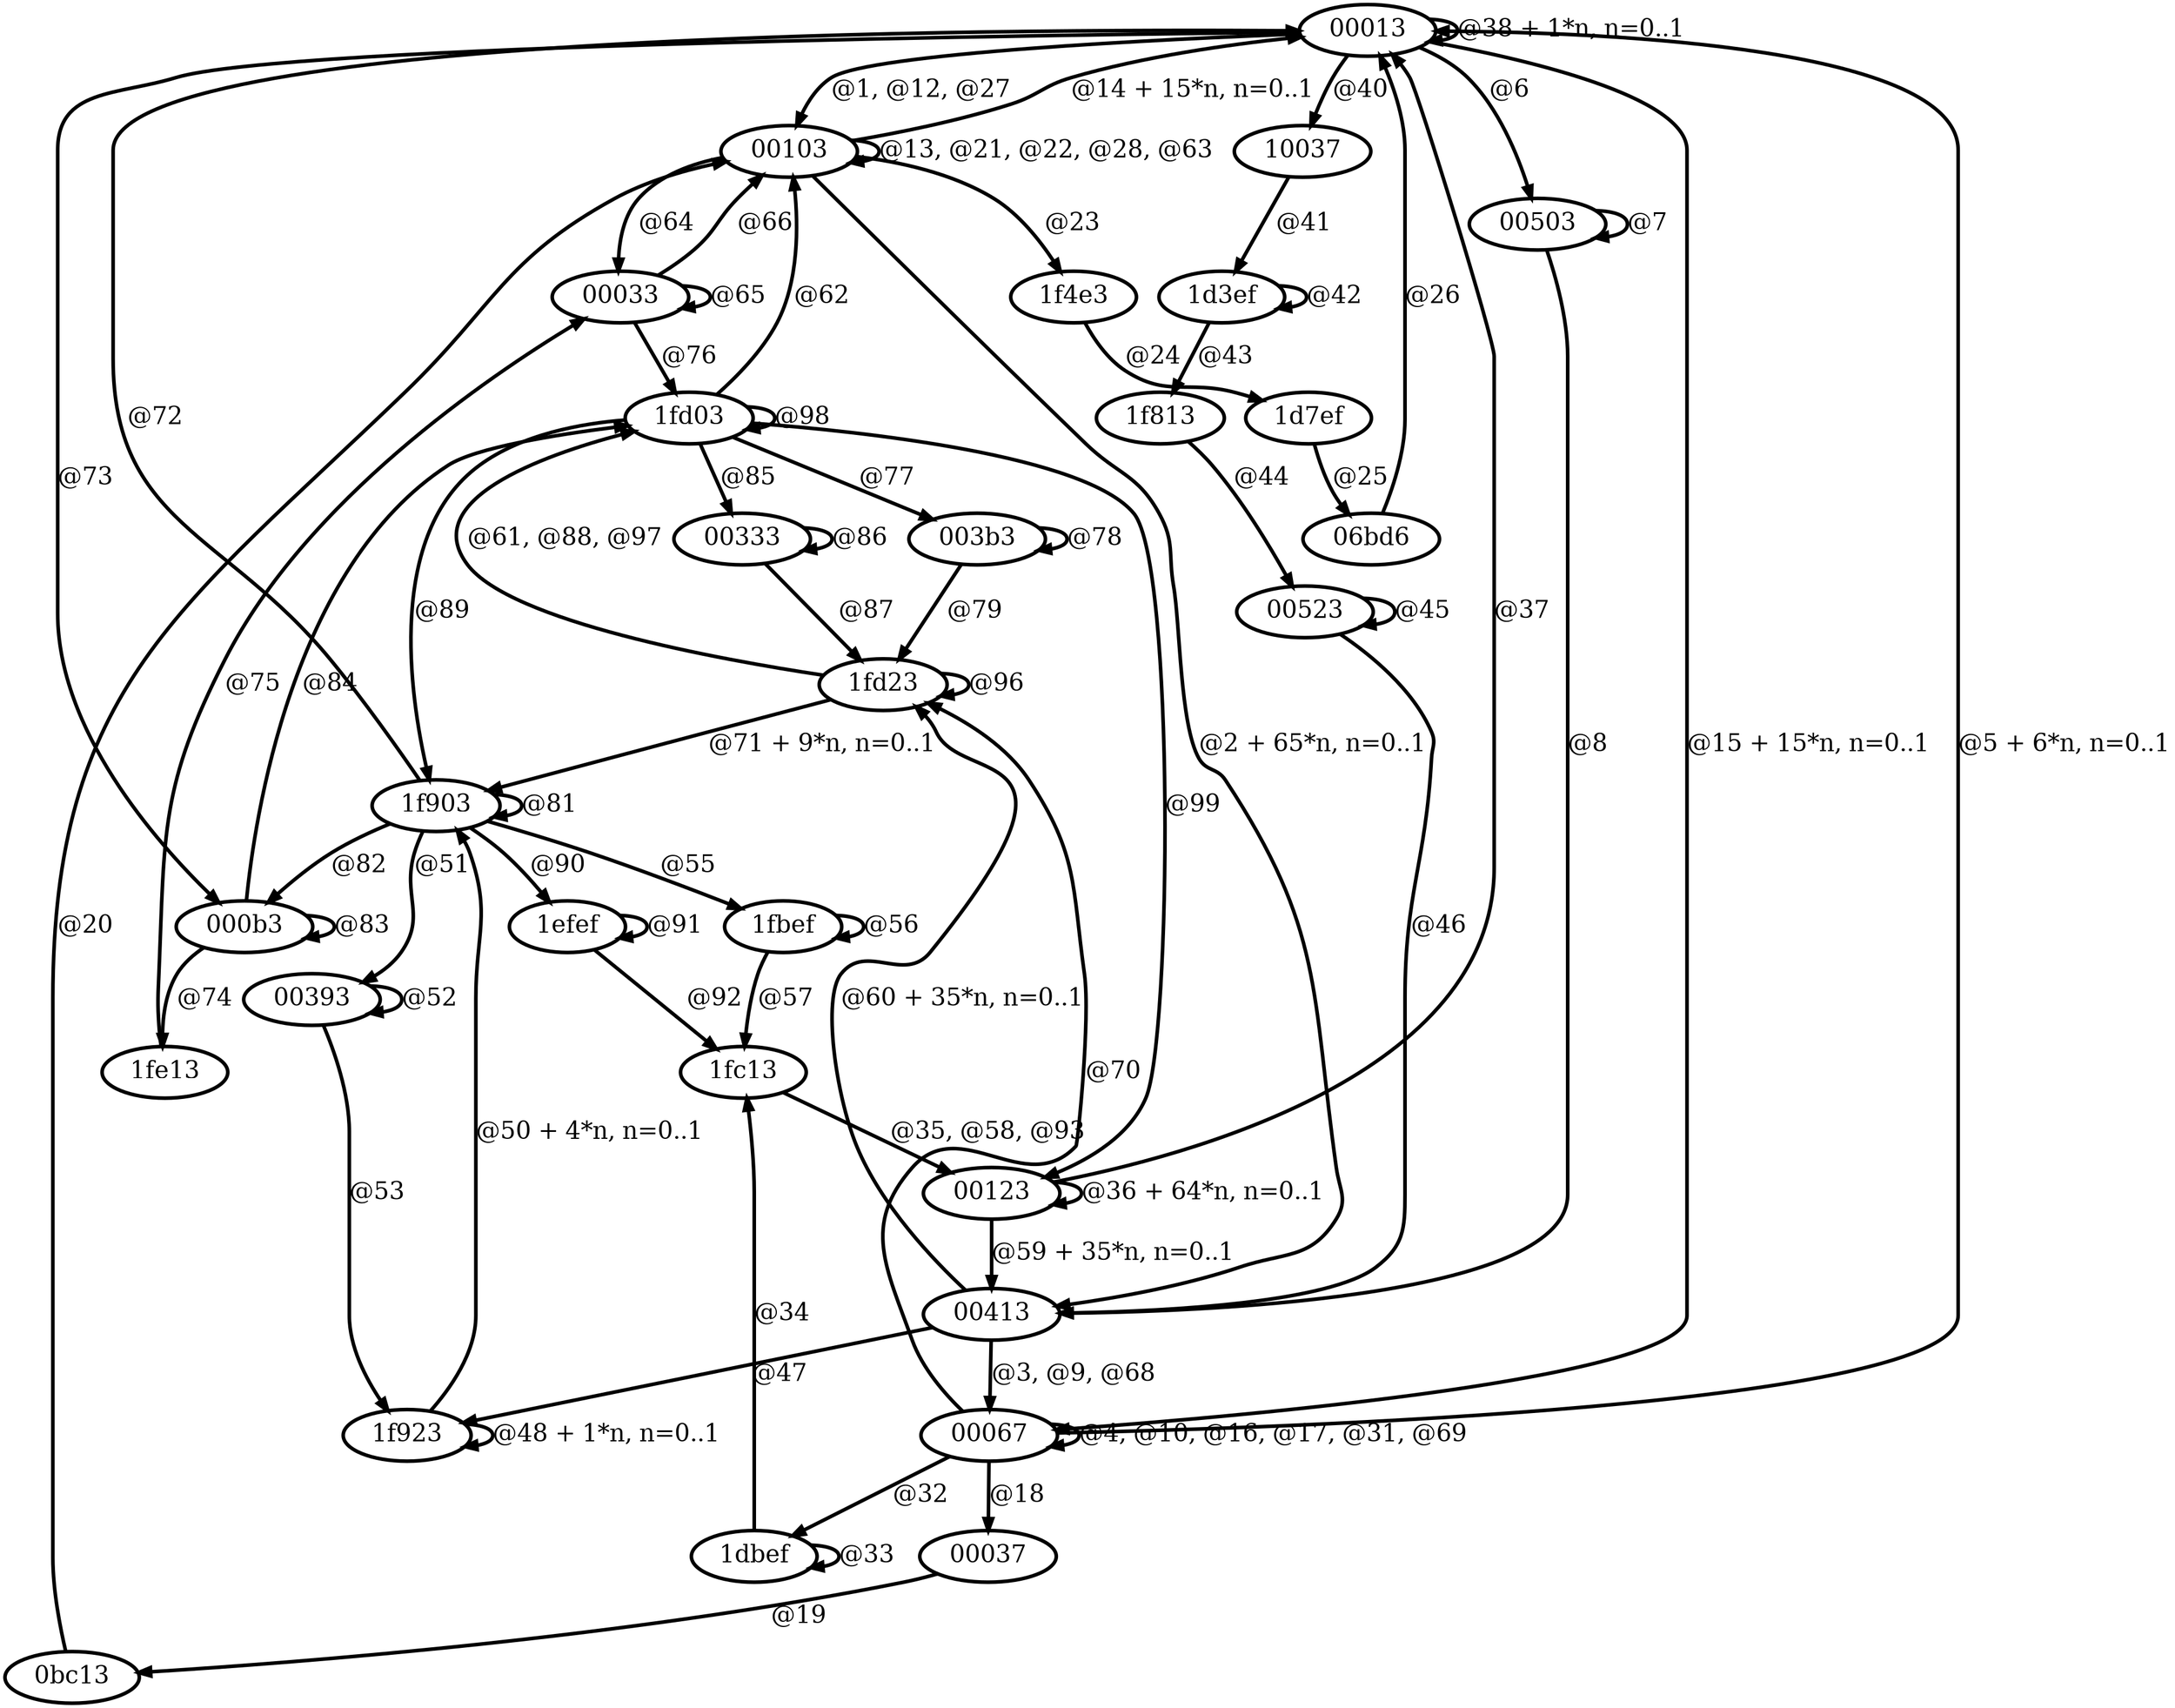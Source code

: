 digraph G {
        node [style=rounded, penwidth=3, fontsize=20, shape=oval];
        "00013" -> "00103" [label="@1, @12, @27", color=black,arrowsize=1,style=bold,penwidth=3,fontsize=20];
"00103" -> "00413" [label="@2 + 65*n, n=0..1", color=black,arrowsize=1,style=bold,penwidth=3,fontsize=20];
"00413" -> "00067" [label="@3, @9, @68", color=black,arrowsize=1,style=bold,penwidth=3,fontsize=20];
"00067" -> "00067" [label="@4, @10, @16, @17, @31, @69", color=black,arrowsize=1,style=bold,penwidth=3,fontsize=20];
"00067" -> "00013" [label="@5 + 6*n, n=0..1", color=black,arrowsize=1,style=bold,penwidth=3,fontsize=20];
"00013" -> "00503" [label="@6", color=black,arrowsize=1,style=bold,penwidth=3,fontsize=20];
"00503" -> "00503" [label="@7", color=black,arrowsize=1,style=bold,penwidth=3,fontsize=20];
"00503" -> "00413" [label="@8", color=black,arrowsize=1,style=bold,penwidth=3,fontsize=20];
"00103" -> "00103" [label="@13, @21, @22, @28, @63", color=black,arrowsize=1,style=bold,penwidth=3,fontsize=20];
"00103" -> "00013" [label="@14 + 15*n, n=0..1", color=black,arrowsize=1,style=bold,penwidth=3,fontsize=20];
"00013" -> "00067" [label="@15 + 15*n, n=0..1", color=black,arrowsize=1,style=bold,penwidth=3,fontsize=20];
"00067" -> "00037" [label="@18", color=black,arrowsize=1,style=bold,penwidth=3,fontsize=20];
"00037" -> "0bc13" [label="@19", color=black,arrowsize=1,style=bold,penwidth=3,fontsize=20];
"0bc13" -> "00103" [label="@20", color=black,arrowsize=1,style=bold,penwidth=3,fontsize=20];
"00103" -> "1f4e3" [label="@23", color=black,arrowsize=1,style=bold,penwidth=3,fontsize=20];
"1f4e3" -> "1d7ef" [label="@24", color=black,arrowsize=1,style=bold,penwidth=3,fontsize=20];
"1d7ef" -> "06bd6" [label="@25", color=black,arrowsize=1,style=bold,penwidth=3,fontsize=20];
"06bd6" -> "00013" [label="@26", color=black,arrowsize=1,style=bold,penwidth=3,fontsize=20];
"00067" -> "1dbef" [label="@32", color=black,arrowsize=1,style=bold,penwidth=3,fontsize=20];
"1dbef" -> "1dbef" [label="@33", color=black,arrowsize=1,style=bold,penwidth=3,fontsize=20];
"1dbef" -> "1fc13" [label="@34", color=black,arrowsize=1,style=bold,penwidth=3,fontsize=20];
"1fc13" -> "00123" [label="@35, @58, @93", color=black,arrowsize=1,style=bold,penwidth=3,fontsize=20];
"00123" -> "00123" [label="@36 + 64*n, n=0..1", color=black,arrowsize=1,style=bold,penwidth=3,fontsize=20];
"00123" -> "00013" [label="@37", color=black,arrowsize=1,style=bold,penwidth=3,fontsize=20];
"00013" -> "00013" [label="@38 + 1*n, n=0..1", color=black,arrowsize=1,style=bold,penwidth=3,fontsize=20];
"00013" -> "10037" [label="@40", color=black,arrowsize=1,style=bold,penwidth=3,fontsize=20];
"10037" -> "1d3ef" [label="@41", color=black,arrowsize=1,style=bold,penwidth=3,fontsize=20];
"1d3ef" -> "1d3ef" [label="@42", color=black,arrowsize=1,style=bold,penwidth=3,fontsize=20];
"1d3ef" -> "1f813" [label="@43", color=black,arrowsize=1,style=bold,penwidth=3,fontsize=20];
"1f813" -> "00523" [label="@44", color=black,arrowsize=1,style=bold,penwidth=3,fontsize=20];
"00523" -> "00523" [label="@45", color=black,arrowsize=1,style=bold,penwidth=3,fontsize=20];
"00523" -> "00413" [label="@46", color=black,arrowsize=1,style=bold,penwidth=3,fontsize=20];
"00413" -> "1f923" [label="@47", color=black,arrowsize=1,style=bold,penwidth=3,fontsize=20];
"1f923" -> "1f923" [label="@48 + 1*n, n=0..1", color=black,arrowsize=1,style=bold,penwidth=3,fontsize=20];
"1f923" -> "1f903" [label="@50 + 4*n, n=0..1", color=black,arrowsize=1,style=bold,penwidth=3,fontsize=20];
"1f903" -> "00393" [label="@51", color=black,arrowsize=1,style=bold,penwidth=3,fontsize=20];
"00393" -> "00393" [label="@52", color=black,arrowsize=1,style=bold,penwidth=3,fontsize=20];
"00393" -> "1f923" [label="@53", color=black,arrowsize=1,style=bold,penwidth=3,fontsize=20];
"1f903" -> "1fbef" [label="@55", color=black,arrowsize=1,style=bold,penwidth=3,fontsize=20];
"1fbef" -> "1fbef" [label="@56", color=black,arrowsize=1,style=bold,penwidth=3,fontsize=20];
"1fbef" -> "1fc13" [label="@57", color=black,arrowsize=1,style=bold,penwidth=3,fontsize=20];
"00123" -> "00413" [label="@59 + 35*n, n=0..1", color=black,arrowsize=1,style=bold,penwidth=3,fontsize=20];
"00413" -> "1fd23" [label="@60 + 35*n, n=0..1", color=black,arrowsize=1,style=bold,penwidth=3,fontsize=20];
"1fd23" -> "1fd03" [label="@61, @88, @97", color=black,arrowsize=1,style=bold,penwidth=3,fontsize=20];
"1fd03" -> "00103" [label="@62", color=black,arrowsize=1,style=bold,penwidth=3,fontsize=20];
"00103" -> "00033" [label="@64", color=black,arrowsize=1,style=bold,penwidth=3,fontsize=20];
"00033" -> "00033" [label="@65", color=black,arrowsize=1,style=bold,penwidth=3,fontsize=20];
"00033" -> "00103" [label="@66", color=black,arrowsize=1,style=bold,penwidth=3,fontsize=20];
"00067" -> "1fd23" [label="@70", color=black,arrowsize=1,style=bold,penwidth=3,fontsize=20];
"1fd23" -> "1f903" [label="@71 + 9*n, n=0..1", color=black,arrowsize=1,style=bold,penwidth=3,fontsize=20];
"1f903" -> "00013" [label="@72", color=black,arrowsize=1,style=bold,penwidth=3,fontsize=20];
"00013" -> "000b3" [label="@73", color=black,arrowsize=1,style=bold,penwidth=3,fontsize=20];
"000b3" -> "1fe13" [label="@74", color=black,arrowsize=1,style=bold,penwidth=3,fontsize=20];
"1fe13" -> "00033" [label="@75", color=black,arrowsize=1,style=bold,penwidth=3,fontsize=20];
"00033" -> "1fd03" [label="@76", color=black,arrowsize=1,style=bold,penwidth=3,fontsize=20];
"1fd03" -> "003b3" [label="@77", color=black,arrowsize=1,style=bold,penwidth=3,fontsize=20];
"003b3" -> "003b3" [label="@78", color=black,arrowsize=1,style=bold,penwidth=3,fontsize=20];
"003b3" -> "1fd23" [label="@79", color=black,arrowsize=1,style=bold,penwidth=3,fontsize=20];
"1f903" -> "1f903" [label="@81", color=black,arrowsize=1,style=bold,penwidth=3,fontsize=20];
"1f903" -> "000b3" [label="@82", color=black,arrowsize=1,style=bold,penwidth=3,fontsize=20];
"000b3" -> "000b3" [label="@83", color=black,arrowsize=1,style=bold,penwidth=3,fontsize=20];
"000b3" -> "1fd03" [label="@84", color=black,arrowsize=1,style=bold,penwidth=3,fontsize=20];
"1fd03" -> "00333" [label="@85", color=black,arrowsize=1,style=bold,penwidth=3,fontsize=20];
"00333" -> "00333" [label="@86", color=black,arrowsize=1,style=bold,penwidth=3,fontsize=20];
"00333" -> "1fd23" [label="@87", color=black,arrowsize=1,style=bold,penwidth=3,fontsize=20];
"1fd03" -> "1f903" [label="@89", color=black,arrowsize=1,style=bold,penwidth=3,fontsize=20];
"1f903" -> "1efef" [label="@90", color=black,arrowsize=1,style=bold,penwidth=3,fontsize=20];
"1efef" -> "1efef" [label="@91", color=black,arrowsize=1,style=bold,penwidth=3,fontsize=20];
"1efef" -> "1fc13" [label="@92", color=black,arrowsize=1,style=bold,penwidth=3,fontsize=20];
"1fd23" -> "1fd23" [label="@96", color=black,arrowsize=1,style=bold,penwidth=3,fontsize=20];
"1fd03" -> "1fd03" [label="@98", color=black,arrowsize=1,style=bold,penwidth=3,fontsize=20];
"1fd03" -> "00123" [label="@99", color=black,arrowsize=1,style=bold,penwidth=3,fontsize=20];
}

